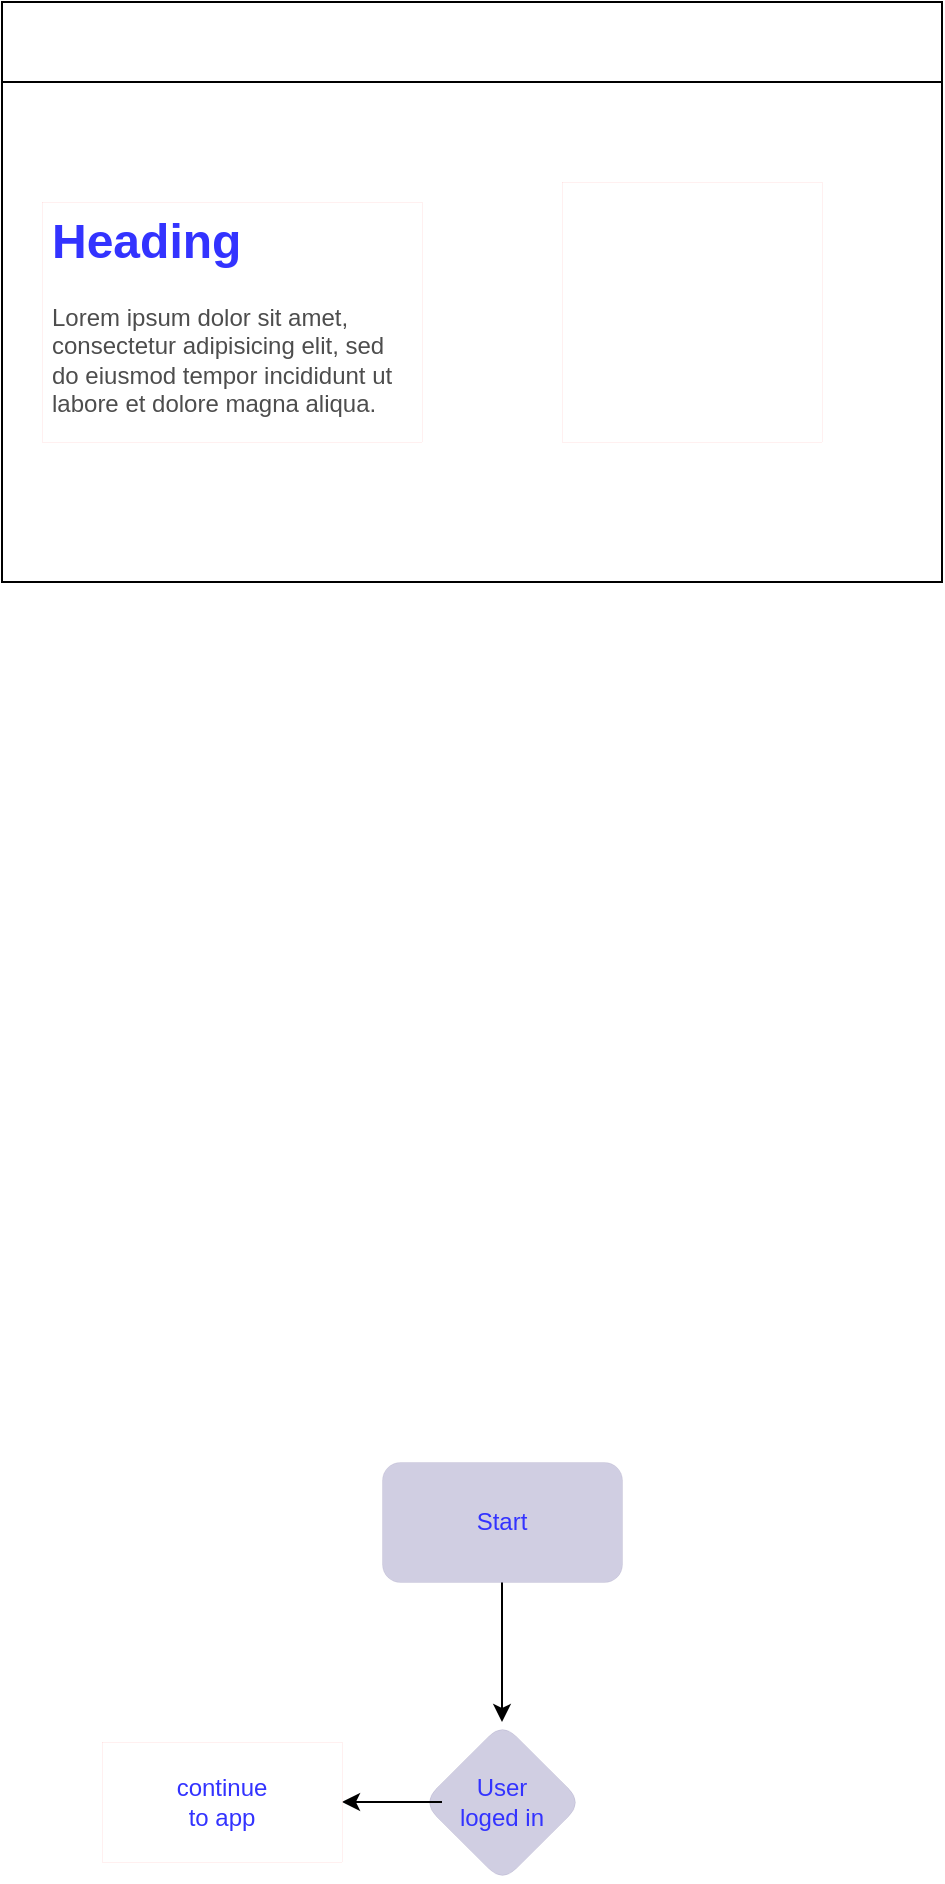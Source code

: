 <mxfile>
    <diagram id="3UG1lTS0_SeSPk5oXDNw" name="Page-1">
        <mxGraphModel dx="576" dy="431" grid="1" gridSize="10" guides="1" tooltips="1" connect="1" arrows="1" fold="1" page="1" pageScale="1" pageWidth="850" pageHeight="1100" math="0" shadow="0">
            <root>
                <mxCell id="0"/>
                <mxCell id="1" parent="0"/>
                <mxCell id="3" value="" style="rounded=0;whiteSpace=wrap;html=1;fillColor=#FFFFFF;" vertex="1" parent="1">
                    <mxGeometry x="20" y="70" width="470" height="290" as="geometry"/>
                </mxCell>
                <mxCell id="4" value="" style="rounded=0;whiteSpace=wrap;html=1;" vertex="1" parent="1">
                    <mxGeometry x="20" y="70" width="470" height="40" as="geometry"/>
                </mxCell>
                <mxCell id="5" value="&lt;h1&gt;&lt;font color=&quot;#3333ff&quot;&gt;Heading&lt;/font&gt;&lt;/h1&gt;&lt;p&gt;&lt;font color=&quot;#4d4d4d&quot;&gt;Lorem ipsum dolor sit amet, consectetur adipisicing elit, sed do eiusmod tempor incididunt ut labore et dolore magna aliqua.&lt;/font&gt;&lt;/p&gt;" style="text;html=1;spacing=5;spacingTop=-20;whiteSpace=wrap;overflow=hidden;rounded=0;fillColor=none;strokeColor=#FF6666;strokeWidth=0;" vertex="1" parent="1">
                    <mxGeometry x="40" y="170" width="190" height="120" as="geometry"/>
                </mxCell>
                <mxCell id="6" value="" style="whiteSpace=wrap;html=1;aspect=fixed;labelBackgroundColor=none;strokeColor=#FF6666;strokeWidth=0;fontColor=#3333FF;fillColor=default;" vertex="1" parent="1">
                    <mxGeometry x="300" y="160" width="130" height="130" as="geometry"/>
                </mxCell>
                <mxCell id="jzPdk69SEkt34FGGg7_E-9" value="" style="edgeStyle=none;html=1;fontColor=#3333FF;" edge="1" parent="1" source="jzPdk69SEkt34FGGg7_E-6" target="jzPdk69SEkt34FGGg7_E-8">
                    <mxGeometry relative="1" as="geometry"/>
                </mxCell>
                <mxCell id="jzPdk69SEkt34FGGg7_E-6" value="" style="rounded=1;whiteSpace=wrap;html=1;labelBackgroundColor=none;strokeColor=#56517e;strokeWidth=0;fillColor=#d0cee2;" vertex="1" parent="1">
                    <mxGeometry x="210" y="800" width="120" height="60" as="geometry"/>
                </mxCell>
                <mxCell id="jzPdk69SEkt34FGGg7_E-7" value="Start" style="text;html=1;strokeColor=none;fillColor=none;align=center;verticalAlign=middle;whiteSpace=wrap;rounded=0;labelBackgroundColor=none;strokeWidth=0;fontColor=#3333FF;" vertex="1" parent="1">
                    <mxGeometry x="240" y="815" width="60" height="30" as="geometry"/>
                </mxCell>
                <mxCell id="jzPdk69SEkt34FGGg7_E-8" value="" style="rhombus;whiteSpace=wrap;html=1;fillColor=#d0cee2;strokeColor=#56517e;rounded=1;labelBackgroundColor=none;strokeWidth=0;" vertex="1" parent="1">
                    <mxGeometry x="230" y="930" width="80" height="80" as="geometry"/>
                </mxCell>
                <mxCell id="jzPdk69SEkt34FGGg7_E-12" value="" style="edgeStyle=none;html=1;fontColor=#3333FF;" edge="1" parent="1" source="jzPdk69SEkt34FGGg7_E-10" target="jzPdk69SEkt34FGGg7_E-11">
                    <mxGeometry relative="1" as="geometry"/>
                </mxCell>
                <mxCell id="jzPdk69SEkt34FGGg7_E-10" value="User loged in" style="text;html=1;strokeColor=none;fillColor=none;align=center;verticalAlign=middle;whiteSpace=wrap;rounded=0;labelBackgroundColor=none;strokeWidth=0;fontColor=#3333FF;" vertex="1" parent="1">
                    <mxGeometry x="240" y="955" width="60" height="30" as="geometry"/>
                </mxCell>
                <mxCell id="jzPdk69SEkt34FGGg7_E-11" value="" style="whiteSpace=wrap;html=1;labelBackgroundColor=none;strokeColor=#FF6666;strokeWidth=0;fontColor=#3333FF;fillColor=default;" vertex="1" parent="1">
                    <mxGeometry x="70" y="940" width="120" height="60" as="geometry"/>
                </mxCell>
                <mxCell id="jzPdk69SEkt34FGGg7_E-13" value="continue to app" style="text;html=1;strokeColor=none;fillColor=none;align=center;verticalAlign=middle;whiteSpace=wrap;rounded=0;labelBackgroundColor=none;strokeWidth=0;fontColor=#3333FF;" vertex="1" parent="1">
                    <mxGeometry x="100" y="955" width="60" height="30" as="geometry"/>
                </mxCell>
            </root>
        </mxGraphModel>
    </diagram>
    <diagram id="CTyEgUu-kJV9uU73obBc" name="Page-2">
        <mxGraphModel dx="490" dy="366" grid="1" gridSize="10" guides="1" tooltips="1" connect="1" arrows="1" fold="1" page="1" pageScale="1" pageWidth="850" pageHeight="1100" math="0" shadow="0">
            <root>
                <mxCell id="0"/>
                <mxCell id="1" parent="0"/>
            </root>
        </mxGraphModel>
    </diagram>
</mxfile>